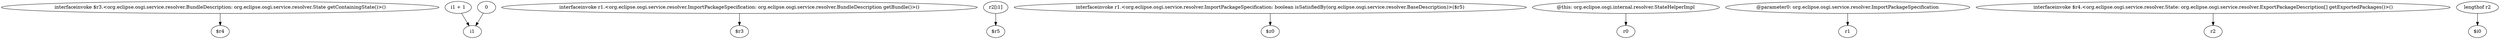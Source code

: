 digraph g {
0[label="interfaceinvoke $r3.<org.eclipse.osgi.service.resolver.BundleDescription: org.eclipse.osgi.service.resolver.State getContainingState()>()"]
1[label="$r4"]
0->1[label=""]
2[label="i1 + 1"]
3[label="i1"]
2->3[label=""]
4[label="interfaceinvoke r1.<org.eclipse.osgi.service.resolver.ImportPackageSpecification: org.eclipse.osgi.service.resolver.BundleDescription getBundle()>()"]
5[label="$r3"]
4->5[label=""]
6[label="0"]
6->3[label=""]
7[label="r2[i1]"]
8[label="$r5"]
7->8[label=""]
9[label="interfaceinvoke r1.<org.eclipse.osgi.service.resolver.ImportPackageSpecification: boolean isSatisfiedBy(org.eclipse.osgi.service.resolver.BaseDescription)>($r5)"]
10[label="$z0"]
9->10[label=""]
11[label="@this: org.eclipse.osgi.internal.resolver.StateHelperImpl"]
12[label="r0"]
11->12[label=""]
13[label="@parameter0: org.eclipse.osgi.service.resolver.ImportPackageSpecification"]
14[label="r1"]
13->14[label=""]
15[label="interfaceinvoke $r4.<org.eclipse.osgi.service.resolver.State: org.eclipse.osgi.service.resolver.ExportPackageDescription[] getExportedPackages()>()"]
16[label="r2"]
15->16[label=""]
17[label="lengthof r2"]
18[label="$i0"]
17->18[label=""]
}
